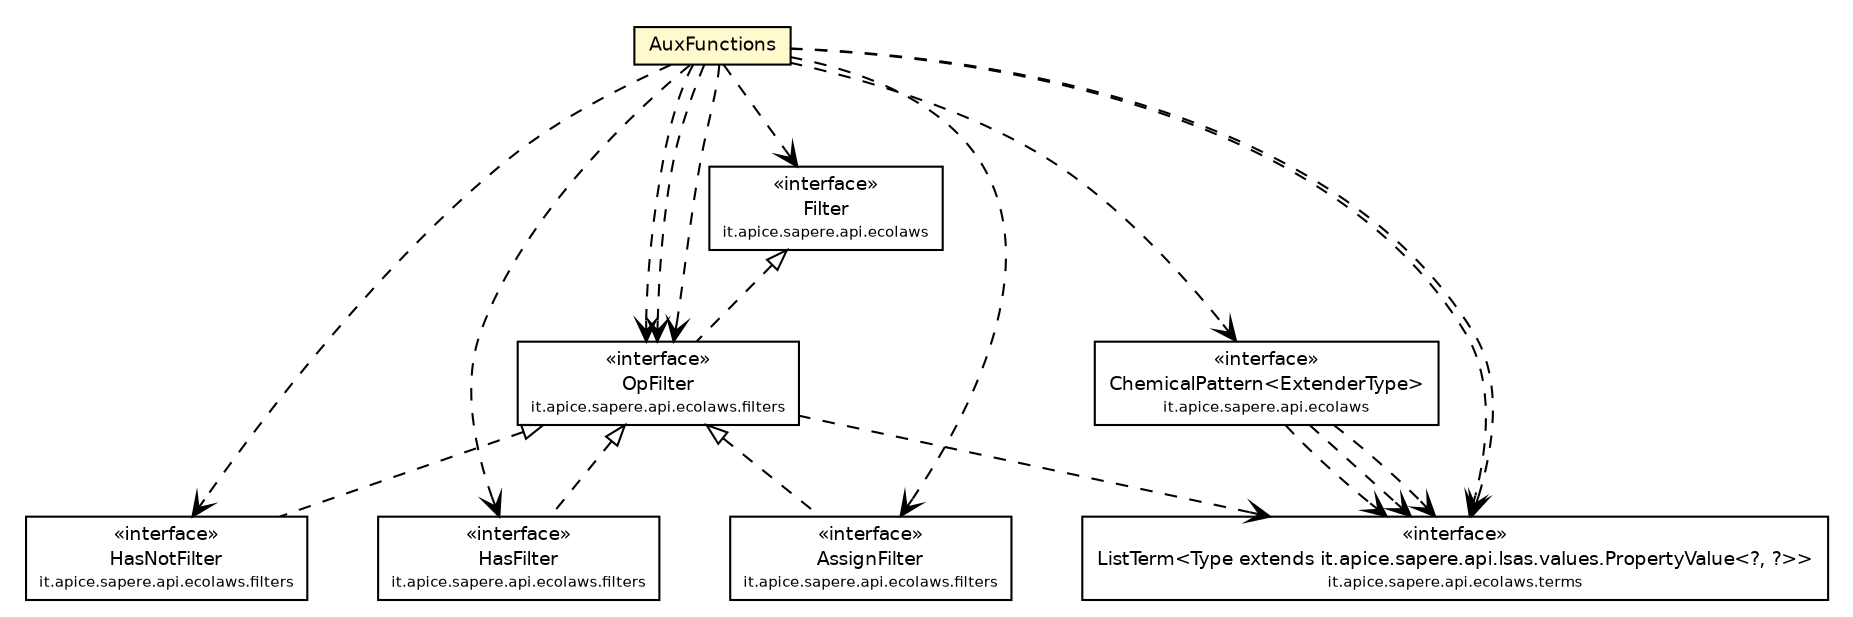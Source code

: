 #!/usr/local/bin/dot
#
# Class diagram 
# Generated by UmlGraph version 4.4 (http://www.spinellis.gr/sw/umlgraph)
#

digraph G {
	edge [fontname="Helvetica",fontsize=10,labelfontname="Helvetica",labelfontsize=10];
	node [fontname="Helvetica",fontsize=10,shape=plaintext];
	// it.apice.sapere.api.ecolaws.Filter
	c59720 [label=<<table border="0" cellborder="1" cellspacing="0" cellpadding="2" port="p" href="../../Filter.html">
		<tr><td><table border="0" cellspacing="0" cellpadding="1">
			<tr><td> &laquo;interface&raquo; </td></tr>
			<tr><td> Filter </td></tr>
			<tr><td><font point-size="7.0"> it.apice.sapere.api.ecolaws </font></td></tr>
		</table></td></tr>
		</table>>, fontname="Helvetica", fontcolor="black", fontsize=9.0];
	// it.apice.sapere.api.ecolaws.ChemicalPattern<ExtenderType>
	c59722 [label=<<table border="0" cellborder="1" cellspacing="0" cellpadding="2" port="p" href="../../ChemicalPattern.html">
		<tr><td><table border="0" cellspacing="0" cellpadding="1">
			<tr><td> &laquo;interface&raquo; </td></tr>
			<tr><td> ChemicalPattern&lt;ExtenderType&gt; </td></tr>
			<tr><td><font point-size="7.0"> it.apice.sapere.api.ecolaws </font></td></tr>
		</table></td></tr>
		</table>>, fontname="Helvetica", fontcolor="black", fontsize=9.0];
	// it.apice.sapere.api.ecolaws.filters.OpFilter
	c59723 [label=<<table border="0" cellborder="1" cellspacing="0" cellpadding="2" port="p" href="../../filters/OpFilter.html">
		<tr><td><table border="0" cellspacing="0" cellpadding="1">
			<tr><td> &laquo;interface&raquo; </td></tr>
			<tr><td> OpFilter </td></tr>
			<tr><td><font point-size="7.0"> it.apice.sapere.api.ecolaws.filters </font></td></tr>
		</table></td></tr>
		</table>>, fontname="Helvetica", fontcolor="black", fontsize=9.0];
	// it.apice.sapere.api.ecolaws.filters.HasNotFilter
	c59725 [label=<<table border="0" cellborder="1" cellspacing="0" cellpadding="2" port="p" href="../../filters/HasNotFilter.html">
		<tr><td><table border="0" cellspacing="0" cellpadding="1">
			<tr><td> &laquo;interface&raquo; </td></tr>
			<tr><td> HasNotFilter </td></tr>
			<tr><td><font point-size="7.0"> it.apice.sapere.api.ecolaws.filters </font></td></tr>
		</table></td></tr>
		</table>>, fontname="Helvetica", fontcolor="black", fontsize=9.0];
	// it.apice.sapere.api.ecolaws.filters.HasFilter
	c59726 [label=<<table border="0" cellborder="1" cellspacing="0" cellpadding="2" port="p" href="../../filters/HasFilter.html">
		<tr><td><table border="0" cellspacing="0" cellpadding="1">
			<tr><td> &laquo;interface&raquo; </td></tr>
			<tr><td> HasFilter </td></tr>
			<tr><td><font point-size="7.0"> it.apice.sapere.api.ecolaws.filters </font></td></tr>
		</table></td></tr>
		</table>>, fontname="Helvetica", fontcolor="black", fontsize=9.0];
	// it.apice.sapere.api.ecolaws.filters.AssignFilter
	c59730 [label=<<table border="0" cellborder="1" cellspacing="0" cellpadding="2" port="p" href="../../filters/AssignFilter.html">
		<tr><td><table border="0" cellspacing="0" cellpadding="1">
			<tr><td> &laquo;interface&raquo; </td></tr>
			<tr><td> AssignFilter </td></tr>
			<tr><td><font point-size="7.0"> it.apice.sapere.api.ecolaws.filters </font></td></tr>
		</table></td></tr>
		</table>>, fontname="Helvetica", fontcolor="black", fontsize=9.0];
	// it.apice.sapere.api.ecolaws.terms.ListTerm<Type extends it.apice.sapere.api.lsas.values.PropertyValue<?, ?>>
	c59747 [label=<<table border="0" cellborder="1" cellspacing="0" cellpadding="2" port="p" href="../../terms/ListTerm.html">
		<tr><td><table border="0" cellspacing="0" cellpadding="1">
			<tr><td> &laquo;interface&raquo; </td></tr>
			<tr><td> ListTerm&lt;Type extends it.apice.sapere.api.lsas.values.PropertyValue&lt;?, ?&gt;&gt; </td></tr>
			<tr><td><font point-size="7.0"> it.apice.sapere.api.ecolaws.terms </font></td></tr>
		</table></td></tr>
		</table>>, fontname="Helvetica", fontcolor="black", fontsize=9.0];
	// it.apice.sapere.api.ecolaws.visitors.internal.AuxFunctions
	c59856 [label=<<table border="0" cellborder="1" cellspacing="0" cellpadding="2" port="p" bgcolor="lemonChiffon" href="./AuxFunctions.html">
		<tr><td><table border="0" cellspacing="0" cellpadding="1">
			<tr><td> AuxFunctions </td></tr>
		</table></td></tr>
		</table>>, fontname="Helvetica", fontcolor="black", fontsize=9.0];
	//it.apice.sapere.api.ecolaws.filters.OpFilter implements it.apice.sapere.api.ecolaws.Filter
	c59720:p -> c59723:p [dir=back,arrowtail=empty,style=dashed];
	//it.apice.sapere.api.ecolaws.filters.HasNotFilter implements it.apice.sapere.api.ecolaws.filters.OpFilter
	c59723:p -> c59725:p [dir=back,arrowtail=empty,style=dashed];
	//it.apice.sapere.api.ecolaws.filters.HasFilter implements it.apice.sapere.api.ecolaws.filters.OpFilter
	c59723:p -> c59726:p [dir=back,arrowtail=empty,style=dashed];
	//it.apice.sapere.api.ecolaws.filters.AssignFilter implements it.apice.sapere.api.ecolaws.filters.OpFilter
	c59723:p -> c59730:p [dir=back,arrowtail=empty,style=dashed];
	// it.apice.sapere.api.ecolaws.ChemicalPattern<ExtenderType> DEPEND it.apice.sapere.api.ecolaws.terms.ListTerm<Type extends it.apice.sapere.api.lsas.values.PropertyValue<?, ?>>
	c59722:p -> c59747:p [taillabel="", label="", headlabel="", fontname="Helvetica", fontcolor="black", fontsize=10.0, color="black", arrowhead=open, style=dashed];
	// it.apice.sapere.api.ecolaws.ChemicalPattern<ExtenderType> DEPEND it.apice.sapere.api.ecolaws.terms.ListTerm<Type extends it.apice.sapere.api.lsas.values.PropertyValue<?, ?>>
	c59722:p -> c59747:p [taillabel="", label="", headlabel="", fontname="Helvetica", fontcolor="black", fontsize=10.0, color="black", arrowhead=open, style=dashed];
	// it.apice.sapere.api.ecolaws.ChemicalPattern<ExtenderType> DEPEND it.apice.sapere.api.ecolaws.terms.ListTerm<Type extends it.apice.sapere.api.lsas.values.PropertyValue<?, ?>>
	c59722:p -> c59747:p [taillabel="", label="", headlabel="", fontname="Helvetica", fontcolor="black", fontsize=10.0, color="black", arrowhead=open, style=dashed];
	// it.apice.sapere.api.ecolaws.filters.OpFilter DEPEND it.apice.sapere.api.ecolaws.terms.ListTerm<Type extends it.apice.sapere.api.lsas.values.PropertyValue<?, ?>>
	c59723:p -> c59747:p [taillabel="", label="", headlabel="", fontname="Helvetica", fontcolor="black", fontsize=10.0, color="black", arrowhead=open, style=dashed];
	// it.apice.sapere.api.ecolaws.visitors.internal.AuxFunctions DEPEND it.apice.sapere.api.ecolaws.filters.OpFilter
	c59856:p -> c59723:p [taillabel="", label="", headlabel="", fontname="Helvetica", fontcolor="black", fontsize=10.0, color="black", arrowhead=open, style=dashed];
	// it.apice.sapere.api.ecolaws.visitors.internal.AuxFunctions DEPEND it.apice.sapere.api.ecolaws.filters.OpFilter
	c59856:p -> c59723:p [taillabel="", label="", headlabel="", fontname="Helvetica", fontcolor="black", fontsize=10.0, color="black", arrowhead=open, style=dashed];
	// it.apice.sapere.api.ecolaws.visitors.internal.AuxFunctions DEPEND it.apice.sapere.api.ecolaws.filters.HasNotFilter
	c59856:p -> c59725:p [taillabel="", label="", headlabel="", fontname="Helvetica", fontcolor="black", fontsize=10.0, color="black", arrowhead=open, style=dashed];
	// it.apice.sapere.api.ecolaws.visitors.internal.AuxFunctions DEPEND it.apice.sapere.api.ecolaws.Filter
	c59856:p -> c59720:p [taillabel="", label="", headlabel="", fontname="Helvetica", fontcolor="black", fontsize=10.0, color="black", arrowhead=open, style=dashed];
	// it.apice.sapere.api.ecolaws.visitors.internal.AuxFunctions DEPEND it.apice.sapere.api.ecolaws.ChemicalPattern<ExtenderType>
	c59856:p -> c59722:p [taillabel="", label="", headlabel="", fontname="Helvetica", fontcolor="black", fontsize=10.0, color="black", arrowhead=open, style=dashed];
	// it.apice.sapere.api.ecolaws.visitors.internal.AuxFunctions DEPEND it.apice.sapere.api.ecolaws.terms.ListTerm<Type extends it.apice.sapere.api.lsas.values.PropertyValue<?, ?>>
	c59856:p -> c59747:p [taillabel="", label="", headlabel="", fontname="Helvetica", fontcolor="black", fontsize=10.0, color="black", arrowhead=open, style=dashed];
	// it.apice.sapere.api.ecolaws.visitors.internal.AuxFunctions DEPEND it.apice.sapere.api.ecolaws.terms.ListTerm<Type extends it.apice.sapere.api.lsas.values.PropertyValue<?, ?>>
	c59856:p -> c59747:p [taillabel="", label="", headlabel="", fontname="Helvetica", fontcolor="black", fontsize=10.0, color="black", arrowhead=open, style=dashed];
	// it.apice.sapere.api.ecolaws.visitors.internal.AuxFunctions DEPEND it.apice.sapere.api.ecolaws.filters.AssignFilter
	c59856:p -> c59730:p [taillabel="", label="", headlabel="", fontname="Helvetica", fontcolor="black", fontsize=10.0, color="black", arrowhead=open, style=dashed];
	// it.apice.sapere.api.ecolaws.visitors.internal.AuxFunctions DEPEND it.apice.sapere.api.ecolaws.filters.OpFilter
	c59856:p -> c59723:p [taillabel="", label="", headlabel="", fontname="Helvetica", fontcolor="black", fontsize=10.0, color="black", arrowhead=open, style=dashed];
	// it.apice.sapere.api.ecolaws.visitors.internal.AuxFunctions DEPEND it.apice.sapere.api.ecolaws.filters.HasFilter
	c59856:p -> c59726:p [taillabel="", label="", headlabel="", fontname="Helvetica", fontcolor="black", fontsize=10.0, color="black", arrowhead=open, style=dashed];
}

